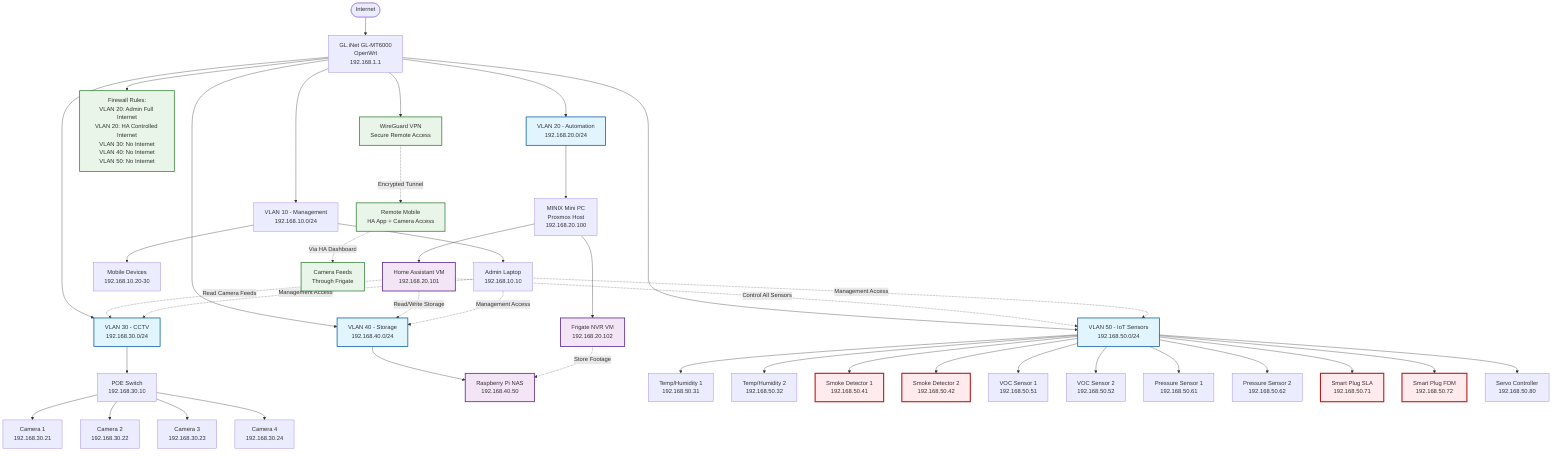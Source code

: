 graph TB
    Internet([Internet]) --> Router[GL.iNet GL-MT6000<br/>OpenWrt<br/>192.168.1.1]
    
    %% VLANs
    Router --> VLAN10[VLAN 10 - Management<br/>192.168.10.0/24]
    Router --> VLAN20[VLAN 20 - Automation<br/>192.168.20.0/24]
    Router --> VLAN30[VLAN 30 - CCTV<br/>192.168.30.0/24]
    Router --> VLAN40[VLAN 40 - Storage<br/>192.168.40.0/24]
    Router --> VLAN50[VLAN 50 - IoT Sensors<br/>192.168.50.0/24]
    
    %% Management VLAN Internet Access
    VLAN10 --> Admin[Admin Laptop<br/>192.168.10.10]
    VLAN10 --> Mobile[Mobile Devices<br/>192.168.10.20-30]
    
    %% Automation VLAN Controlled Internet
    VLAN20 --> Proxmox[MINIX Mini PC<br/>Proxmox Host<br/>192.168.20.100]
    Proxmox --> HomeAssistant[Home Assistant VM<br/>192.168.20.101]
    Proxmox --> Frigate[Frigate NVR VM<br/>192.168.20.102]
    
    %% CCTV VLAN No Internet
    VLAN30 --> POESwitch[POE Switch<br/>192.168.30.10]
    POESwitch --> Cam1[Camera 1<br/>192.168.30.21]
    POESwitch --> Cam2[Camera 2<br/>192.168.30.22]
    POESwitch --> Cam3[Camera 3<br/>192.168.30.23]
    POESwitch --> Cam4[Camera 4<br/>192.168.30.24]
    
    %% Storage VLAN No Internet
    VLAN40 --> RaspberryPi[Raspberry Pi NAS<br/>192.168.40.50]
    
    %% IoT Sensors VLAN No Internet
    VLAN50 --> TempSensor1[Temp/Humidity 1<br/>192.168.50.31]
    VLAN50 --> TempSensor2[Temp/Humidity 2<br/>192.168.50.32]
    VLAN50 --> SmokeSensor1[Smoke Detector 1<br/>192.168.50.41]
    VLAN50 --> SmokeSensor2[Smoke Detector 2<br/>192.168.50.42]
    VLAN50 --> VOCSensor1[VOC Sensor 1<br/>192.168.50.51]
    VLAN50 --> VOCSensor2[VOC Sensor 2<br/>192.168.50.52]
    VLAN50 --> PressureSensor1[Pressure Sensor 1<br/>192.168.50.61]
    VLAN50 --> PressureSensor2[Pressure Sensor 2<br/>192.168.50.62]
    VLAN50 --> SmartPlug1[Smart Plug SLA<br/>192.168.50.71]
    VLAN50 --> SmartPlug2[Smart Plug FDM<br/>192.168.50.72]
    VLAN50 --> ServoController[Servo Controller<br/>192.168.50.80]
    
    %% Firewall Rules Display
    Router --> FirewallRules[Firewall Rules:<br/>VLAN 20: Admin Full Internet<br/>VLAN 20: HA Controlled Internet<br/>VLAN 30: No Internet<br/>VLAN 40: No Internet<br/>VLAN 50: No Internet]
    
    %% Inter-VLAN Communication
    HomeAssistant -.->|Read Camera Feeds| VLAN30
    HomeAssistant -.->|Read/Write Storage| VLAN40
    HomeAssistant -.->|Control All Sensors| VLAN50
    Frigate -.->|Store Footage| RaspberryPi
    Admin -.->|Management Access| VLAN30
    Admin -.->|Management Access| VLAN40
    Admin -.->|Management Access| VLAN50
    
    %% Remote Access Data Flow
    Router --> VPN[WireGuard VPN<br/>Secure Remote Access]
    VPN -.->|Encrypted Tunnel| RemoteAccess[Remote Mobile<br/>HA App + Camera Access]
    RemoteAccess -.->|Via HA Dashboard| CameraFeeds[Camera Feeds<br/>Through Frigate]
    
    %% Styling
    classDef vlan fill:#e1f5fe,stroke:#01579b,stroke-width:2px
    classDef device fill:#f3e5f5,stroke:#4a148c,stroke-width:2px
    classDef critical fill:#ffebee,stroke:#b71c1c,stroke-width:3px
    classDef security fill:#e8f5e8,stroke:#2e7d32,stroke-width:2px
    
    class VLAN20,VLAN30,VLAN40,VLAN50 vlan
    class HomeAssistant,Frigate,RaspberryPi device
    class SmartPlug1,SmartPlug2,SmartPlug3,SmokeSensor1,SmokeSensor2,BambuP1S critical
    class VPN,RemoteAccess,FirewallRules,CameraFeeds security